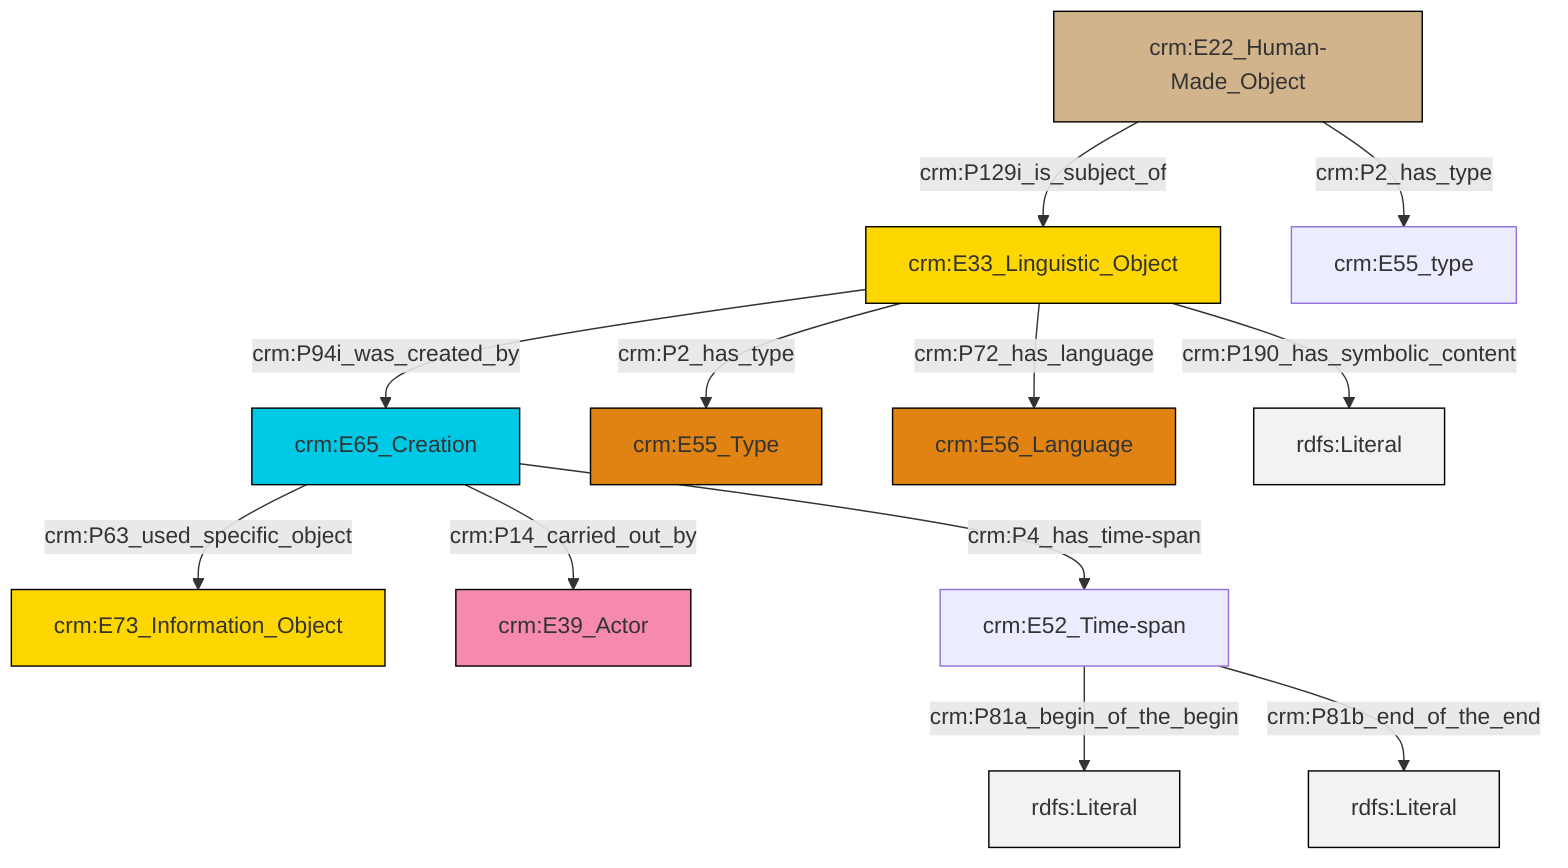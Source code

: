 graph TD
classDef Literal fill:#f2f2f2,stroke:#000000;
classDef CRM_Entity fill:#FFFFFF,stroke:#000000;
classDef Temporal_Entity fill:#00C9E6, stroke:#000000;
classDef Type fill:#E18312, stroke:#000000;
classDef Time-Span fill:#2C9C91, stroke:#000000;
classDef Appellation fill:#FFEB7F, stroke:#000000;
classDef Place fill:#008836, stroke:#000000;
classDef Persistent_Item fill:#B266B2, stroke:#000000;
classDef Conceptual_Object fill:#FFD700, stroke:#000000;
classDef Physical_Thing fill:#D2B48C, stroke:#000000;
classDef Actor fill:#f58aad, stroke:#000000;
classDef PC_Classes fill:#4ce600, stroke:#000000;
classDef Multi fill:#cccccc,stroke:#000000;

4["crm:E33_Linguistic_Object"]:::Conceptual_Object -->|crm:P2_has_type| 5["crm:E55_Type"]:::Type
4["crm:E33_Linguistic_Object"]:::Conceptual_Object -->|crm:P94i_was_created_by| 0["crm:E65_Creation"]:::Temporal_Entity
0["crm:E65_Creation"]:::Temporal_Entity -->|crm:P63_used_specific_object| 2["crm:E73_Information_Object"]:::Conceptual_Object
10["crm:E22_Human-Made_Object"]:::Physical_Thing -->|crm:P129i_is_subject_of| 4["crm:E33_Linguistic_Object"]:::Conceptual_Object
10["crm:E22_Human-Made_Object"]:::Physical_Thing -->|crm:P2_has_type| 12["crm:E55_type"]:::Default
8["crm:E52_Time-span"]:::Default -->|crm:P81a_begin_of_the_begin| 15[rdfs:Literal]:::Literal
4["crm:E33_Linguistic_Object"]:::Conceptual_Object -->|crm:P72_has_language| 16["crm:E56_Language"]:::Type
0["crm:E65_Creation"]:::Temporal_Entity -->|crm:P4_has_time-span| 8["crm:E52_Time-span"]:::Default
8["crm:E52_Time-span"]:::Default -->|crm:P81b_end_of_the_end| 18[rdfs:Literal]:::Literal
4["crm:E33_Linguistic_Object"]:::Conceptual_Object -->|crm:P190_has_symbolic_content| 19[rdfs:Literal]:::Literal
0["crm:E65_Creation"]:::Temporal_Entity -->|crm:P14_carried_out_by| 6["crm:E39_Actor"]:::Actor